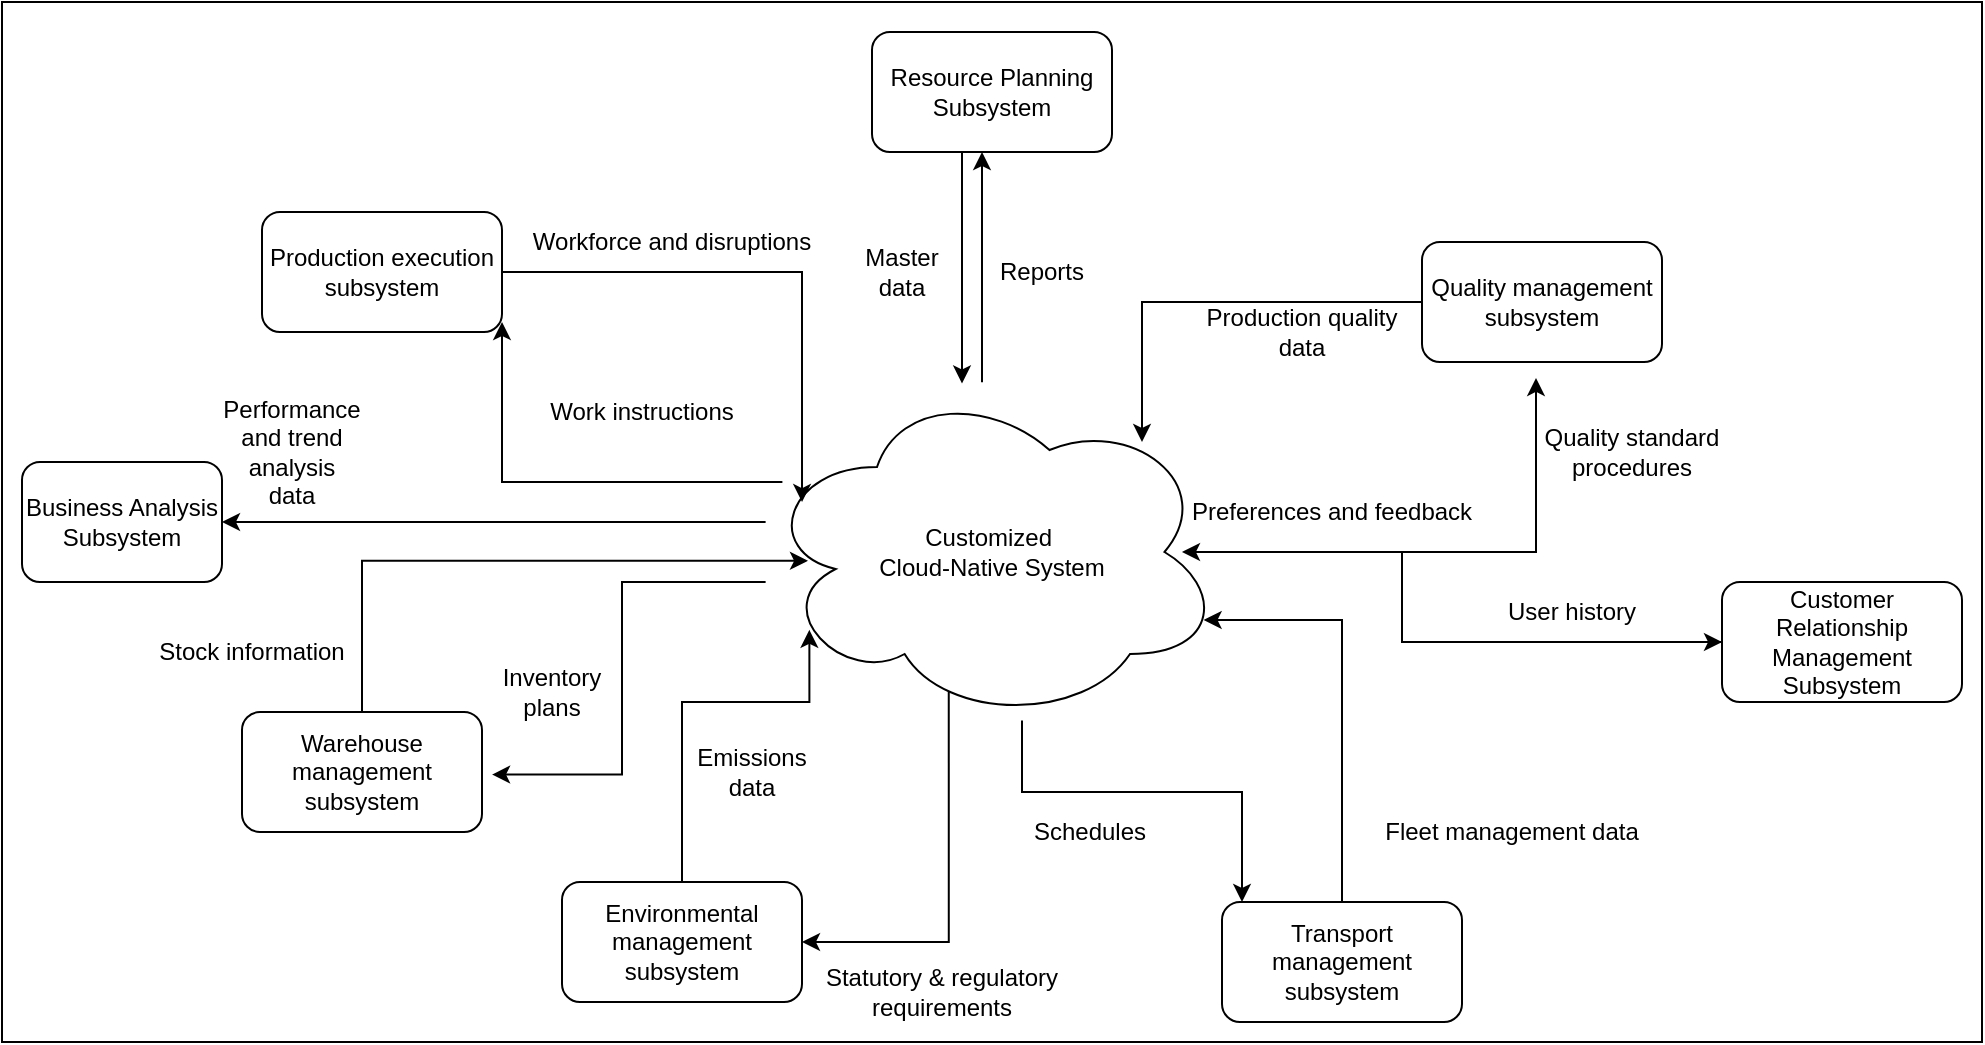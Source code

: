 <mxfile version="28.0.9">
  <diagram name="Page-1" id="L01EU8n9rTYEzTThLHwA">
    <mxGraphModel dx="1924" dy="537" grid="1" gridSize="10" guides="1" tooltips="1" connect="1" arrows="1" fold="1" page="1" pageScale="1" pageWidth="827" pageHeight="1169" math="0" shadow="0">
      <root>
        <mxCell id="0" />
        <mxCell id="1" parent="0" />
        <mxCell id="gHKsFk3kaTmPDn9_nSun-1" value="" style="rounded=0;whiteSpace=wrap;html=1;" parent="1" vertex="1">
          <mxGeometry x="-130" y="140" width="990" height="520" as="geometry" />
        </mxCell>
        <mxCell id="Yj5XSQhSytLeQ08hb08i-6" style="edgeStyle=orthogonalEdgeStyle;rounded=0;orthogonalLoop=1;jettySize=auto;html=1;" parent="1" source="gHKsFk3kaTmPDn9_nSun-2" target="gHKsFk3kaTmPDn9_nSun-9" edge="1">
          <mxGeometry relative="1" as="geometry">
            <Array as="points">
              <mxPoint x="360" y="290" />
              <mxPoint x="360" y="290" />
            </Array>
          </mxGeometry>
        </mxCell>
        <mxCell id="Yj5XSQhSytLeQ08hb08i-19" style="edgeStyle=orthogonalEdgeStyle;rounded=0;orthogonalLoop=1;jettySize=auto;html=1;entryX=1;entryY=0.5;entryDx=0;entryDy=0;exitX=0.406;exitY=0.911;exitDx=0;exitDy=0;exitPerimeter=0;" parent="1" source="gHKsFk3kaTmPDn9_nSun-2" target="gHKsFk3kaTmPDn9_nSun-3" edge="1">
          <mxGeometry relative="1" as="geometry" />
        </mxCell>
        <mxCell id="Yj5XSQhSytLeQ08hb08i-22" style="edgeStyle=orthogonalEdgeStyle;rounded=0;orthogonalLoop=1;jettySize=auto;html=1;" parent="1" source="gHKsFk3kaTmPDn9_nSun-2" target="gHKsFk3kaTmPDn9_nSun-4" edge="1">
          <mxGeometry relative="1" as="geometry">
            <Array as="points">
              <mxPoint x="380" y="535" />
              <mxPoint x="490" y="535" />
            </Array>
          </mxGeometry>
        </mxCell>
        <mxCell id="Yj5XSQhSytLeQ08hb08i-24" style="edgeStyle=orthogonalEdgeStyle;rounded=0;orthogonalLoop=1;jettySize=auto;html=1;entryX=0;entryY=0.5;entryDx=0;entryDy=0;" parent="1" source="gHKsFk3kaTmPDn9_nSun-2" target="gHKsFk3kaTmPDn9_nSun-5" edge="1">
          <mxGeometry relative="1" as="geometry">
            <Array as="points">
              <mxPoint x="570" y="415" />
              <mxPoint x="570" y="460" />
            </Array>
          </mxGeometry>
        </mxCell>
        <mxCell id="Yj5XSQhSytLeQ08hb08i-30" style="edgeStyle=orthogonalEdgeStyle;rounded=0;orthogonalLoop=1;jettySize=auto;html=1;entryX=1;entryY=0.5;entryDx=0;entryDy=0;" parent="1" source="gHKsFk3kaTmPDn9_nSun-2" target="gHKsFk3kaTmPDn9_nSun-11" edge="1">
          <mxGeometry relative="1" as="geometry">
            <Array as="points">
              <mxPoint x="210" y="400" />
              <mxPoint x="210" y="400" />
            </Array>
          </mxGeometry>
        </mxCell>
        <mxCell id="gHKsFk3kaTmPDn9_nSun-2" value="Customized&amp;nbsp;&lt;div&gt;Cloud-Native System&lt;/div&gt;" style="ellipse;shape=cloud;whiteSpace=wrap;html=1;" parent="1" vertex="1">
          <mxGeometry x="250" y="330" width="230" height="170" as="geometry" />
        </mxCell>
        <mxCell id="gHKsFk3kaTmPDn9_nSun-3" value="Environmental management subsystem" style="rounded=1;whiteSpace=wrap;html=1;" parent="1" vertex="1">
          <mxGeometry x="150" y="580" width="120" height="60" as="geometry" />
        </mxCell>
        <mxCell id="gHKsFk3kaTmPDn9_nSun-4" value="Transport management subsystem" style="rounded=1;whiteSpace=wrap;html=1;" parent="1" vertex="1">
          <mxGeometry x="480" y="590" width="120" height="60" as="geometry" />
        </mxCell>
        <mxCell id="gHKsFk3kaTmPDn9_nSun-5" value="Customer Relationship Management Subsystem" style="rounded=1;whiteSpace=wrap;html=1;" parent="1" vertex="1">
          <mxGeometry x="730" y="430" width="120" height="60" as="geometry" />
        </mxCell>
        <mxCell id="gHKsFk3kaTmPDn9_nSun-7" value="Warehouse management subsystem" style="rounded=1;whiteSpace=wrap;html=1;" parent="1" vertex="1">
          <mxGeometry x="-10" y="495" width="120" height="60" as="geometry" />
        </mxCell>
        <mxCell id="gHKsFk3kaTmPDn9_nSun-8" value="Production execution subsystem" style="rounded=1;whiteSpace=wrap;html=1;" parent="1" vertex="1">
          <mxGeometry y="245" width="120" height="60" as="geometry" />
        </mxCell>
        <mxCell id="Yj5XSQhSytLeQ08hb08i-5" style="edgeStyle=orthogonalEdgeStyle;rounded=0;orthogonalLoop=1;jettySize=auto;html=1;" parent="1" source="gHKsFk3kaTmPDn9_nSun-9" target="gHKsFk3kaTmPDn9_nSun-2" edge="1">
          <mxGeometry relative="1" as="geometry">
            <Array as="points">
              <mxPoint x="350" y="290" />
              <mxPoint x="350" y="290" />
            </Array>
          </mxGeometry>
        </mxCell>
        <mxCell id="gHKsFk3kaTmPDn9_nSun-9" value="Resource Planning Subsystem" style="rounded=1;whiteSpace=wrap;html=1;" parent="1" vertex="1">
          <mxGeometry x="305" y="155" width="120" height="60" as="geometry" />
        </mxCell>
        <mxCell id="gHKsFk3kaTmPDn9_nSun-10" value="Quality management subsystem" style="rounded=1;whiteSpace=wrap;html=1;" parent="1" vertex="1">
          <mxGeometry x="580" y="260" width="120" height="60" as="geometry" />
        </mxCell>
        <mxCell id="gHKsFk3kaTmPDn9_nSun-11" value="Business Analysis Subsystem" style="rounded=1;whiteSpace=wrap;html=1;" parent="1" vertex="1">
          <mxGeometry x="-120" y="370" width="100" height="60" as="geometry" />
        </mxCell>
        <mxCell id="Yj5XSQhSytLeQ08hb08i-12" style="edgeStyle=orthogonalEdgeStyle;rounded=0;orthogonalLoop=1;jettySize=auto;html=1;" parent="1" source="gHKsFk3kaTmPDn9_nSun-10" edge="1">
          <mxGeometry relative="1" as="geometry">
            <mxPoint x="440" y="360" as="targetPoint" />
            <Array as="points">
              <mxPoint x="440" y="290" />
              <mxPoint x="440" y="358" />
            </Array>
          </mxGeometry>
        </mxCell>
        <mxCell id="Yj5XSQhSytLeQ08hb08i-13" style="edgeStyle=orthogonalEdgeStyle;rounded=0;orthogonalLoop=1;jettySize=auto;html=1;entryX=0.475;entryY=1.133;entryDx=0;entryDy=0;entryPerimeter=0;" parent="1" source="gHKsFk3kaTmPDn9_nSun-2" target="gHKsFk3kaTmPDn9_nSun-10" edge="1">
          <mxGeometry relative="1" as="geometry" />
        </mxCell>
        <mxCell id="Yj5XSQhSytLeQ08hb08i-27" style="edgeStyle=orthogonalEdgeStyle;rounded=0;orthogonalLoop=1;jettySize=auto;html=1;entryX=0.913;entryY=0.5;entryDx=0;entryDy=0;entryPerimeter=0;" parent="1" source="gHKsFk3kaTmPDn9_nSun-5" target="gHKsFk3kaTmPDn9_nSun-2" edge="1">
          <mxGeometry relative="1" as="geometry">
            <Array as="points">
              <mxPoint x="570" y="460" />
              <mxPoint x="570" y="415" />
            </Array>
          </mxGeometry>
        </mxCell>
        <mxCell id="meW_K7YgN455Wskdoe5L-1" value="Inventory plans" style="text;html=1;align=center;verticalAlign=middle;whiteSpace=wrap;rounded=0;" parent="1" vertex="1">
          <mxGeometry x="110" y="470" width="70" height="30" as="geometry" />
        </mxCell>
        <mxCell id="meW_K7YgN455Wskdoe5L-8" value="Work instructions" style="text;html=1;align=center;verticalAlign=middle;whiteSpace=wrap;rounded=0;" parent="1" vertex="1">
          <mxGeometry x="120" y="330" width="140" height="30" as="geometry" />
        </mxCell>
        <mxCell id="URg3fT77L2hyUaERGcSi-1" style="edgeStyle=orthogonalEdgeStyle;rounded=0;orthogonalLoop=1;jettySize=auto;html=1;entryX=0.087;entryY=0.353;entryDx=0;entryDy=0;entryPerimeter=0;" parent="1" source="gHKsFk3kaTmPDn9_nSun-8" target="gHKsFk3kaTmPDn9_nSun-2" edge="1">
          <mxGeometry relative="1" as="geometry" />
        </mxCell>
        <mxCell id="URg3fT77L2hyUaERGcSi-3" style="edgeStyle=orthogonalEdgeStyle;rounded=0;orthogonalLoop=1;jettySize=auto;html=1;" parent="1" source="gHKsFk3kaTmPDn9_nSun-2" edge="1">
          <mxGeometry relative="1" as="geometry">
            <mxPoint x="120" y="300" as="targetPoint" />
            <Array as="points">
              <mxPoint x="120" y="380" />
              <mxPoint x="120" y="308" />
            </Array>
          </mxGeometry>
        </mxCell>
        <mxCell id="URg3fT77L2hyUaERGcSi-4" style="edgeStyle=orthogonalEdgeStyle;rounded=0;orthogonalLoop=1;jettySize=auto;html=1;entryX=0.1;entryY=0.526;entryDx=0;entryDy=0;entryPerimeter=0;exitX=0.5;exitY=0;exitDx=0;exitDy=0;" parent="1" source="gHKsFk3kaTmPDn9_nSun-7" target="gHKsFk3kaTmPDn9_nSun-2" edge="1">
          <mxGeometry relative="1" as="geometry" />
        </mxCell>
        <mxCell id="URg3fT77L2hyUaERGcSi-7" style="edgeStyle=orthogonalEdgeStyle;rounded=0;orthogonalLoop=1;jettySize=auto;html=1;entryX=1.042;entryY=0.521;entryDx=0;entryDy=0;entryPerimeter=0;" parent="1" source="gHKsFk3kaTmPDn9_nSun-2" target="gHKsFk3kaTmPDn9_nSun-7" edge="1">
          <mxGeometry relative="1" as="geometry">
            <Array as="points">
              <mxPoint x="180" y="430" />
              <mxPoint x="180" y="526" />
            </Array>
          </mxGeometry>
        </mxCell>
        <mxCell id="URg3fT77L2hyUaERGcSi-8" value="Performance and trend analysis data" style="text;html=1;align=center;verticalAlign=middle;whiteSpace=wrap;rounded=0;" parent="1" vertex="1">
          <mxGeometry x="-20" y="350" width="70" height="30" as="geometry" />
        </mxCell>
        <mxCell id="URg3fT77L2hyUaERGcSi-9" value="Stock information" style="text;html=1;align=center;verticalAlign=middle;whiteSpace=wrap;rounded=0;" parent="1" vertex="1">
          <mxGeometry x="-80" y="450" width="150" height="30" as="geometry" />
        </mxCell>
        <mxCell id="URg3fT77L2hyUaERGcSi-10" value="Workforce and disruptions" style="text;html=1;align=center;verticalAlign=middle;whiteSpace=wrap;rounded=0;" parent="1" vertex="1">
          <mxGeometry x="120" y="245" width="170" height="30" as="geometry" />
        </mxCell>
        <mxCell id="URg3fT77L2hyUaERGcSi-13" value="Quality standard procedures" style="text;html=1;align=center;verticalAlign=middle;whiteSpace=wrap;rounded=0;" parent="1" vertex="1">
          <mxGeometry x="630" y="350" width="110" height="30" as="geometry" />
        </mxCell>
        <mxCell id="URg3fT77L2hyUaERGcSi-14" value="Production quality data" style="text;html=1;align=center;verticalAlign=middle;whiteSpace=wrap;rounded=0;" parent="1" vertex="1">
          <mxGeometry x="460" y="290" width="120" height="30" as="geometry" />
        </mxCell>
        <mxCell id="URg3fT77L2hyUaERGcSi-17" style="edgeStyle=orthogonalEdgeStyle;rounded=0;orthogonalLoop=1;jettySize=auto;html=1;entryX=0.103;entryY=0.729;entryDx=0;entryDy=0;entryPerimeter=0;" parent="1" source="gHKsFk3kaTmPDn9_nSun-3" target="gHKsFk3kaTmPDn9_nSun-2" edge="1">
          <mxGeometry relative="1" as="geometry">
            <Array as="points">
              <mxPoint x="210" y="490" />
              <mxPoint x="274" y="490" />
            </Array>
          </mxGeometry>
        </mxCell>
        <mxCell id="URg3fT77L2hyUaERGcSi-18" value="Emissions data" style="text;html=1;align=center;verticalAlign=middle;whiteSpace=wrap;rounded=0;" parent="1" vertex="1">
          <mxGeometry x="210" y="510" width="70" height="30" as="geometry" />
        </mxCell>
        <mxCell id="URg3fT77L2hyUaERGcSi-21" value="Statutory &amp;amp; regulatory requirements" style="text;html=1;align=center;verticalAlign=middle;whiteSpace=wrap;rounded=0;" parent="1" vertex="1">
          <mxGeometry x="280" y="620" width="120" height="30" as="geometry" />
        </mxCell>
        <mxCell id="EUtHhhYUxet40qCMSWup-1" value="Preferences and feedback" style="text;html=1;align=center;verticalAlign=middle;whiteSpace=wrap;rounded=0;" parent="1" vertex="1">
          <mxGeometry x="460" y="380" width="150" height="30" as="geometry" />
        </mxCell>
        <mxCell id="lP3b31KA90Bl1iLN5qcU-1" value="User history" style="text;html=1;align=center;verticalAlign=middle;whiteSpace=wrap;rounded=0;" parent="1" vertex="1">
          <mxGeometry x="580" y="430" width="150" height="30" as="geometry" />
        </mxCell>
        <mxCell id="kzDdsvkXLwePxhlFPdGf-1" value="Schedules" style="text;html=1;align=center;verticalAlign=middle;whiteSpace=wrap;rounded=0;" parent="1" vertex="1">
          <mxGeometry x="339" y="540" width="150" height="30" as="geometry" />
        </mxCell>
        <mxCell id="kzDdsvkXLwePxhlFPdGf-2" value="Fleet management data" style="text;html=1;align=center;verticalAlign=middle;whiteSpace=wrap;rounded=0;" parent="1" vertex="1">
          <mxGeometry x="550" y="540" width="150" height="30" as="geometry" />
        </mxCell>
        <mxCell id="kzDdsvkXLwePxhlFPdGf-5" style="edgeStyle=orthogonalEdgeStyle;rounded=0;orthogonalLoop=1;jettySize=auto;html=1;entryX=0.96;entryY=0.7;entryDx=0;entryDy=0;entryPerimeter=0;" parent="1" source="gHKsFk3kaTmPDn9_nSun-4" target="gHKsFk3kaTmPDn9_nSun-2" edge="1">
          <mxGeometry relative="1" as="geometry">
            <Array as="points">
              <mxPoint x="540" y="449" />
            </Array>
          </mxGeometry>
        </mxCell>
        <mxCell id="kzDdsvkXLwePxhlFPdGf-6" value="Master&lt;div&gt;data&lt;/div&gt;" style="text;html=1;align=center;verticalAlign=middle;whiteSpace=wrap;rounded=0;" parent="1" vertex="1">
          <mxGeometry x="285" y="260" width="70" height="30" as="geometry" />
        </mxCell>
        <mxCell id="kzDdsvkXLwePxhlFPdGf-8" value="Reports" style="text;html=1;align=center;verticalAlign=middle;whiteSpace=wrap;rounded=0;" parent="1" vertex="1">
          <mxGeometry x="355" y="260" width="70" height="30" as="geometry" />
        </mxCell>
      </root>
    </mxGraphModel>
  </diagram>
</mxfile>
